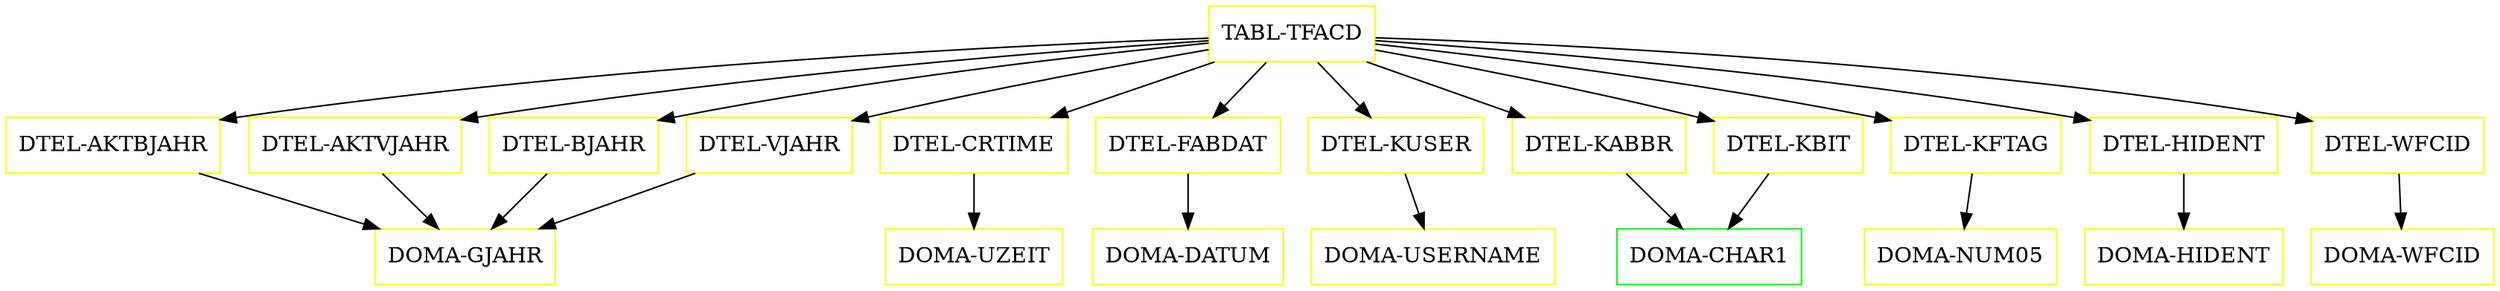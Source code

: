 digraph G {
  "TABL-TFACD" [shape=box,color=yellow];
  "DTEL-AKTBJAHR" [shape=box,color=yellow,URL="./DTEL_AKTBJAHR.html"];
  "DOMA-GJAHR" [shape=box,color=yellow,URL="./DOMA_GJAHR.html"];
  "DTEL-AKTVJAHR" [shape=box,color=yellow,URL="./DTEL_AKTVJAHR.html"];
  "DTEL-CRTIME" [shape=box,color=yellow,URL="./DTEL_CRTIME.html"];
  "DOMA-UZEIT" [shape=box,color=yellow,URL="./DOMA_UZEIT.html"];
  "DTEL-FABDAT" [shape=box,color=yellow,URL="./DTEL_FABDAT.html"];
  "DOMA-DATUM" [shape=box,color=yellow,URL="./DOMA_DATUM.html"];
  "DTEL-KUSER" [shape=box,color=yellow,URL="./DTEL_KUSER.html"];
  "DOMA-USERNAME" [shape=box,color=yellow,URL="./DOMA_USERNAME.html"];
  "DTEL-KABBR" [shape=box,color=yellow,URL="./DTEL_KABBR.html"];
  "DOMA-CHAR1" [shape=box,color=green,URL="./DOMA_CHAR1.html"];
  "DTEL-KFTAG" [shape=box,color=yellow,URL="./DTEL_KFTAG.html"];
  "DOMA-NUM05" [shape=box,color=yellow,URL="./DOMA_NUM05.html"];
  "DTEL-HIDENT" [shape=box,color=yellow,URL="./DTEL_HIDENT.html"];
  "DOMA-HIDENT" [shape=box,color=yellow,URL="./DOMA_HIDENT.html"];
  "DTEL-KBIT" [shape=box,color=yellow,URL="./DTEL_KBIT.html"];
  "DTEL-BJAHR" [shape=box,color=yellow,URL="./DTEL_BJAHR.html"];
  "DTEL-VJAHR" [shape=box,color=yellow,URL="./DTEL_VJAHR.html"];
  "DTEL-WFCID" [shape=box,color=yellow,URL="./DTEL_WFCID.html"];
  "DOMA-WFCID" [shape=box,color=yellow,URL="./DOMA_WFCID.html"];
  "TABL-TFACD" -> "DTEL-WFCID";
  "TABL-TFACD" -> "DTEL-VJAHR";
  "TABL-TFACD" -> "DTEL-BJAHR";
  "TABL-TFACD" -> "DTEL-KBIT";
  "TABL-TFACD" -> "DTEL-HIDENT";
  "TABL-TFACD" -> "DTEL-KFTAG";
  "TABL-TFACD" -> "DTEL-KABBR";
  "TABL-TFACD" -> "DTEL-KUSER";
  "TABL-TFACD" -> "DTEL-FABDAT";
  "TABL-TFACD" -> "DTEL-CRTIME";
  "TABL-TFACD" -> "DTEL-AKTVJAHR";
  "TABL-TFACD" -> "DTEL-AKTBJAHR";
  "DTEL-AKTBJAHR" -> "DOMA-GJAHR";
  "DTEL-AKTVJAHR" -> "DOMA-GJAHR";
  "DTEL-CRTIME" -> "DOMA-UZEIT";
  "DTEL-FABDAT" -> "DOMA-DATUM";
  "DTEL-KUSER" -> "DOMA-USERNAME";
  "DTEL-KABBR" -> "DOMA-CHAR1";
  "DTEL-KFTAG" -> "DOMA-NUM05";
  "DTEL-HIDENT" -> "DOMA-HIDENT";
  "DTEL-KBIT" -> "DOMA-CHAR1";
  "DTEL-BJAHR" -> "DOMA-GJAHR";
  "DTEL-VJAHR" -> "DOMA-GJAHR";
  "DTEL-WFCID" -> "DOMA-WFCID";
}
